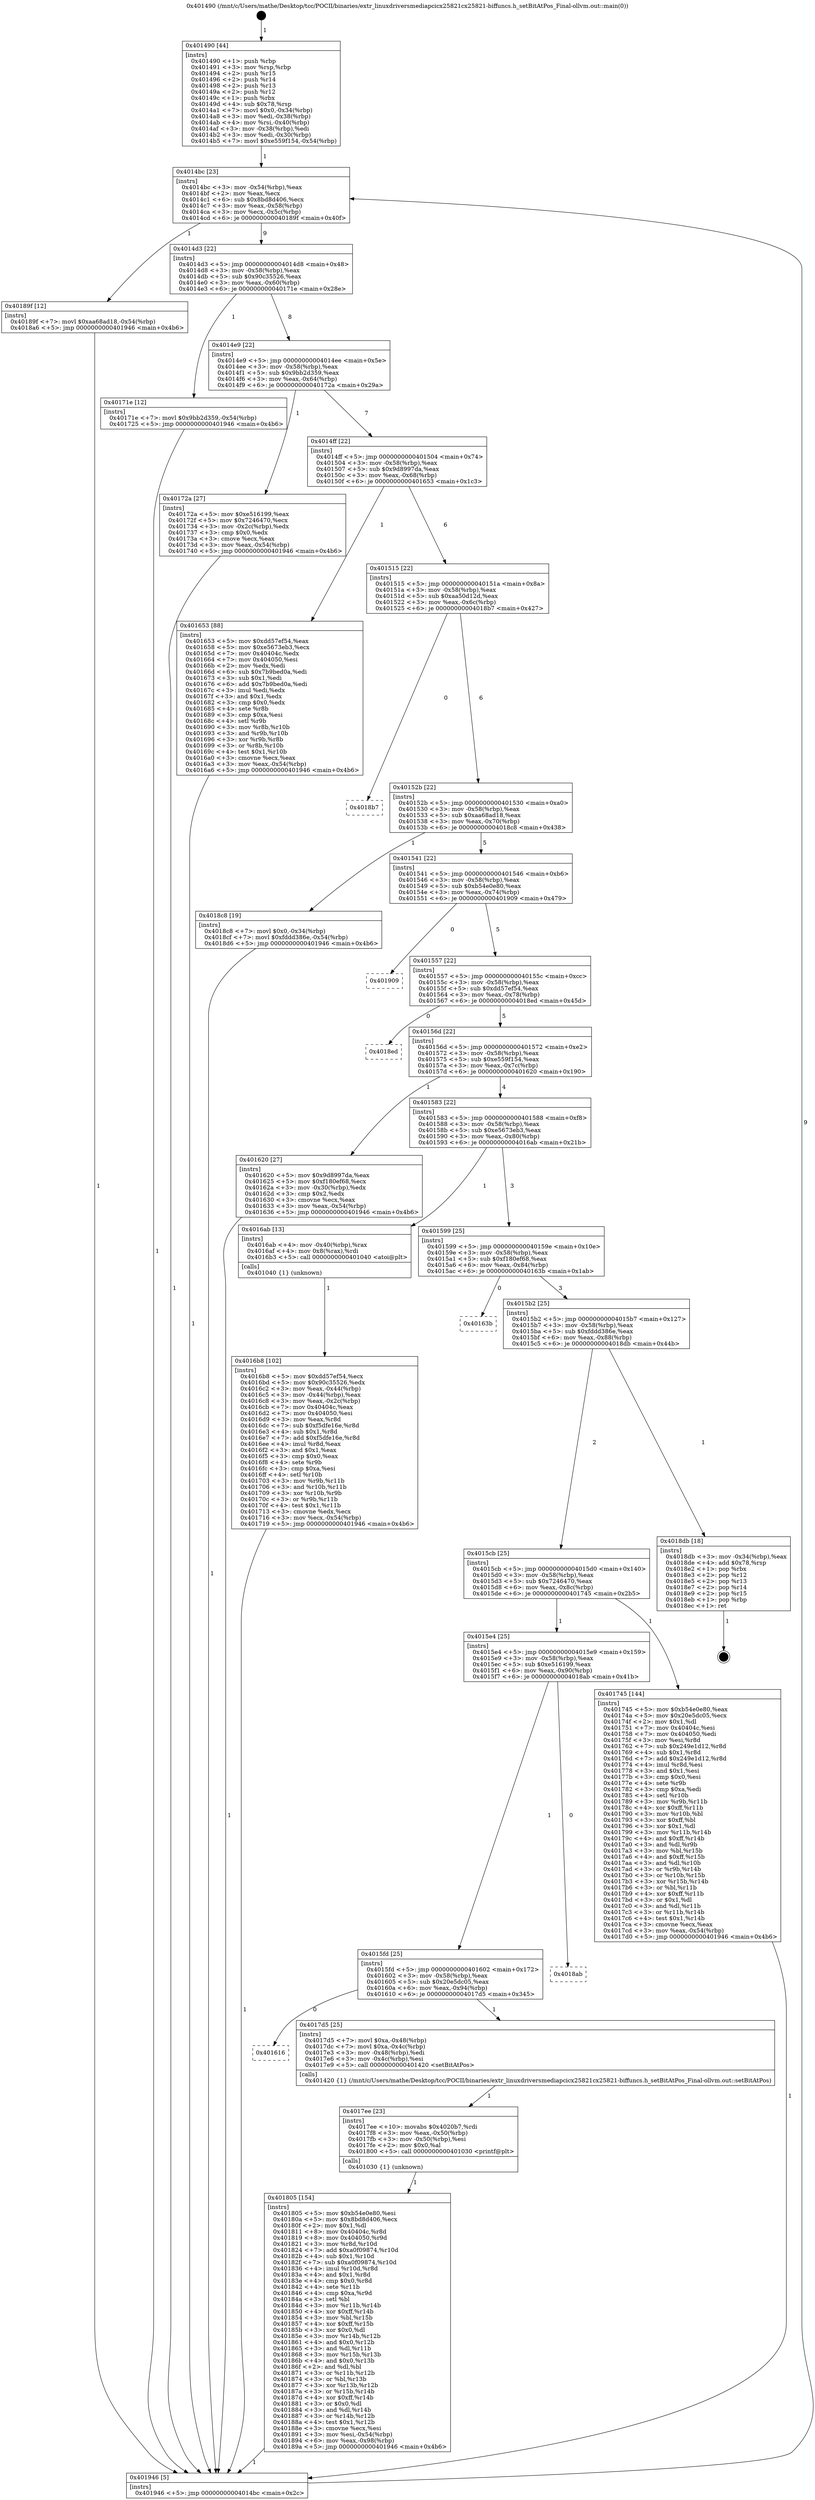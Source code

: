 digraph "0x401490" {
  label = "0x401490 (/mnt/c/Users/mathe/Desktop/tcc/POCII/binaries/extr_linuxdriversmediapcicx25821cx25821-biffuncs.h_setBitAtPos_Final-ollvm.out::main(0))"
  labelloc = "t"
  node[shape=record]

  Entry [label="",width=0.3,height=0.3,shape=circle,fillcolor=black,style=filled]
  "0x4014bc" [label="{
     0x4014bc [23]\l
     | [instrs]\l
     &nbsp;&nbsp;0x4014bc \<+3\>: mov -0x54(%rbp),%eax\l
     &nbsp;&nbsp;0x4014bf \<+2\>: mov %eax,%ecx\l
     &nbsp;&nbsp;0x4014c1 \<+6\>: sub $0x8bd8d406,%ecx\l
     &nbsp;&nbsp;0x4014c7 \<+3\>: mov %eax,-0x58(%rbp)\l
     &nbsp;&nbsp;0x4014ca \<+3\>: mov %ecx,-0x5c(%rbp)\l
     &nbsp;&nbsp;0x4014cd \<+6\>: je 000000000040189f \<main+0x40f\>\l
  }"]
  "0x40189f" [label="{
     0x40189f [12]\l
     | [instrs]\l
     &nbsp;&nbsp;0x40189f \<+7\>: movl $0xaa68ad18,-0x54(%rbp)\l
     &nbsp;&nbsp;0x4018a6 \<+5\>: jmp 0000000000401946 \<main+0x4b6\>\l
  }"]
  "0x4014d3" [label="{
     0x4014d3 [22]\l
     | [instrs]\l
     &nbsp;&nbsp;0x4014d3 \<+5\>: jmp 00000000004014d8 \<main+0x48\>\l
     &nbsp;&nbsp;0x4014d8 \<+3\>: mov -0x58(%rbp),%eax\l
     &nbsp;&nbsp;0x4014db \<+5\>: sub $0x90c35526,%eax\l
     &nbsp;&nbsp;0x4014e0 \<+3\>: mov %eax,-0x60(%rbp)\l
     &nbsp;&nbsp;0x4014e3 \<+6\>: je 000000000040171e \<main+0x28e\>\l
  }"]
  Exit [label="",width=0.3,height=0.3,shape=circle,fillcolor=black,style=filled,peripheries=2]
  "0x40171e" [label="{
     0x40171e [12]\l
     | [instrs]\l
     &nbsp;&nbsp;0x40171e \<+7\>: movl $0x9bb2d359,-0x54(%rbp)\l
     &nbsp;&nbsp;0x401725 \<+5\>: jmp 0000000000401946 \<main+0x4b6\>\l
  }"]
  "0x4014e9" [label="{
     0x4014e9 [22]\l
     | [instrs]\l
     &nbsp;&nbsp;0x4014e9 \<+5\>: jmp 00000000004014ee \<main+0x5e\>\l
     &nbsp;&nbsp;0x4014ee \<+3\>: mov -0x58(%rbp),%eax\l
     &nbsp;&nbsp;0x4014f1 \<+5\>: sub $0x9bb2d359,%eax\l
     &nbsp;&nbsp;0x4014f6 \<+3\>: mov %eax,-0x64(%rbp)\l
     &nbsp;&nbsp;0x4014f9 \<+6\>: je 000000000040172a \<main+0x29a\>\l
  }"]
  "0x401805" [label="{
     0x401805 [154]\l
     | [instrs]\l
     &nbsp;&nbsp;0x401805 \<+5\>: mov $0xb54e0e80,%esi\l
     &nbsp;&nbsp;0x40180a \<+5\>: mov $0x8bd8d406,%ecx\l
     &nbsp;&nbsp;0x40180f \<+2\>: mov $0x1,%dl\l
     &nbsp;&nbsp;0x401811 \<+8\>: mov 0x40404c,%r8d\l
     &nbsp;&nbsp;0x401819 \<+8\>: mov 0x404050,%r9d\l
     &nbsp;&nbsp;0x401821 \<+3\>: mov %r8d,%r10d\l
     &nbsp;&nbsp;0x401824 \<+7\>: add $0xa0f09874,%r10d\l
     &nbsp;&nbsp;0x40182b \<+4\>: sub $0x1,%r10d\l
     &nbsp;&nbsp;0x40182f \<+7\>: sub $0xa0f09874,%r10d\l
     &nbsp;&nbsp;0x401836 \<+4\>: imul %r10d,%r8d\l
     &nbsp;&nbsp;0x40183a \<+4\>: and $0x1,%r8d\l
     &nbsp;&nbsp;0x40183e \<+4\>: cmp $0x0,%r8d\l
     &nbsp;&nbsp;0x401842 \<+4\>: sete %r11b\l
     &nbsp;&nbsp;0x401846 \<+4\>: cmp $0xa,%r9d\l
     &nbsp;&nbsp;0x40184a \<+3\>: setl %bl\l
     &nbsp;&nbsp;0x40184d \<+3\>: mov %r11b,%r14b\l
     &nbsp;&nbsp;0x401850 \<+4\>: xor $0xff,%r14b\l
     &nbsp;&nbsp;0x401854 \<+3\>: mov %bl,%r15b\l
     &nbsp;&nbsp;0x401857 \<+4\>: xor $0xff,%r15b\l
     &nbsp;&nbsp;0x40185b \<+3\>: xor $0x0,%dl\l
     &nbsp;&nbsp;0x40185e \<+3\>: mov %r14b,%r12b\l
     &nbsp;&nbsp;0x401861 \<+4\>: and $0x0,%r12b\l
     &nbsp;&nbsp;0x401865 \<+3\>: and %dl,%r11b\l
     &nbsp;&nbsp;0x401868 \<+3\>: mov %r15b,%r13b\l
     &nbsp;&nbsp;0x40186b \<+4\>: and $0x0,%r13b\l
     &nbsp;&nbsp;0x40186f \<+2\>: and %dl,%bl\l
     &nbsp;&nbsp;0x401871 \<+3\>: or %r11b,%r12b\l
     &nbsp;&nbsp;0x401874 \<+3\>: or %bl,%r13b\l
     &nbsp;&nbsp;0x401877 \<+3\>: xor %r13b,%r12b\l
     &nbsp;&nbsp;0x40187a \<+3\>: or %r15b,%r14b\l
     &nbsp;&nbsp;0x40187d \<+4\>: xor $0xff,%r14b\l
     &nbsp;&nbsp;0x401881 \<+3\>: or $0x0,%dl\l
     &nbsp;&nbsp;0x401884 \<+3\>: and %dl,%r14b\l
     &nbsp;&nbsp;0x401887 \<+3\>: or %r14b,%r12b\l
     &nbsp;&nbsp;0x40188a \<+4\>: test $0x1,%r12b\l
     &nbsp;&nbsp;0x40188e \<+3\>: cmovne %ecx,%esi\l
     &nbsp;&nbsp;0x401891 \<+3\>: mov %esi,-0x54(%rbp)\l
     &nbsp;&nbsp;0x401894 \<+6\>: mov %eax,-0x98(%rbp)\l
     &nbsp;&nbsp;0x40189a \<+5\>: jmp 0000000000401946 \<main+0x4b6\>\l
  }"]
  "0x40172a" [label="{
     0x40172a [27]\l
     | [instrs]\l
     &nbsp;&nbsp;0x40172a \<+5\>: mov $0xe516199,%eax\l
     &nbsp;&nbsp;0x40172f \<+5\>: mov $0x7246470,%ecx\l
     &nbsp;&nbsp;0x401734 \<+3\>: mov -0x2c(%rbp),%edx\l
     &nbsp;&nbsp;0x401737 \<+3\>: cmp $0x0,%edx\l
     &nbsp;&nbsp;0x40173a \<+3\>: cmove %ecx,%eax\l
     &nbsp;&nbsp;0x40173d \<+3\>: mov %eax,-0x54(%rbp)\l
     &nbsp;&nbsp;0x401740 \<+5\>: jmp 0000000000401946 \<main+0x4b6\>\l
  }"]
  "0x4014ff" [label="{
     0x4014ff [22]\l
     | [instrs]\l
     &nbsp;&nbsp;0x4014ff \<+5\>: jmp 0000000000401504 \<main+0x74\>\l
     &nbsp;&nbsp;0x401504 \<+3\>: mov -0x58(%rbp),%eax\l
     &nbsp;&nbsp;0x401507 \<+5\>: sub $0x9d8997da,%eax\l
     &nbsp;&nbsp;0x40150c \<+3\>: mov %eax,-0x68(%rbp)\l
     &nbsp;&nbsp;0x40150f \<+6\>: je 0000000000401653 \<main+0x1c3\>\l
  }"]
  "0x4017ee" [label="{
     0x4017ee [23]\l
     | [instrs]\l
     &nbsp;&nbsp;0x4017ee \<+10\>: movabs $0x4020b7,%rdi\l
     &nbsp;&nbsp;0x4017f8 \<+3\>: mov %eax,-0x50(%rbp)\l
     &nbsp;&nbsp;0x4017fb \<+3\>: mov -0x50(%rbp),%esi\l
     &nbsp;&nbsp;0x4017fe \<+2\>: mov $0x0,%al\l
     &nbsp;&nbsp;0x401800 \<+5\>: call 0000000000401030 \<printf@plt\>\l
     | [calls]\l
     &nbsp;&nbsp;0x401030 \{1\} (unknown)\l
  }"]
  "0x401653" [label="{
     0x401653 [88]\l
     | [instrs]\l
     &nbsp;&nbsp;0x401653 \<+5\>: mov $0xdd57ef54,%eax\l
     &nbsp;&nbsp;0x401658 \<+5\>: mov $0xe5673eb3,%ecx\l
     &nbsp;&nbsp;0x40165d \<+7\>: mov 0x40404c,%edx\l
     &nbsp;&nbsp;0x401664 \<+7\>: mov 0x404050,%esi\l
     &nbsp;&nbsp;0x40166b \<+2\>: mov %edx,%edi\l
     &nbsp;&nbsp;0x40166d \<+6\>: sub $0x7b9bed0a,%edi\l
     &nbsp;&nbsp;0x401673 \<+3\>: sub $0x1,%edi\l
     &nbsp;&nbsp;0x401676 \<+6\>: add $0x7b9bed0a,%edi\l
     &nbsp;&nbsp;0x40167c \<+3\>: imul %edi,%edx\l
     &nbsp;&nbsp;0x40167f \<+3\>: and $0x1,%edx\l
     &nbsp;&nbsp;0x401682 \<+3\>: cmp $0x0,%edx\l
     &nbsp;&nbsp;0x401685 \<+4\>: sete %r8b\l
     &nbsp;&nbsp;0x401689 \<+3\>: cmp $0xa,%esi\l
     &nbsp;&nbsp;0x40168c \<+4\>: setl %r9b\l
     &nbsp;&nbsp;0x401690 \<+3\>: mov %r8b,%r10b\l
     &nbsp;&nbsp;0x401693 \<+3\>: and %r9b,%r10b\l
     &nbsp;&nbsp;0x401696 \<+3\>: xor %r9b,%r8b\l
     &nbsp;&nbsp;0x401699 \<+3\>: or %r8b,%r10b\l
     &nbsp;&nbsp;0x40169c \<+4\>: test $0x1,%r10b\l
     &nbsp;&nbsp;0x4016a0 \<+3\>: cmovne %ecx,%eax\l
     &nbsp;&nbsp;0x4016a3 \<+3\>: mov %eax,-0x54(%rbp)\l
     &nbsp;&nbsp;0x4016a6 \<+5\>: jmp 0000000000401946 \<main+0x4b6\>\l
  }"]
  "0x401515" [label="{
     0x401515 [22]\l
     | [instrs]\l
     &nbsp;&nbsp;0x401515 \<+5\>: jmp 000000000040151a \<main+0x8a\>\l
     &nbsp;&nbsp;0x40151a \<+3\>: mov -0x58(%rbp),%eax\l
     &nbsp;&nbsp;0x40151d \<+5\>: sub $0xaa50d12d,%eax\l
     &nbsp;&nbsp;0x401522 \<+3\>: mov %eax,-0x6c(%rbp)\l
     &nbsp;&nbsp;0x401525 \<+6\>: je 00000000004018b7 \<main+0x427\>\l
  }"]
  "0x401616" [label="{
     0x401616\l
  }", style=dashed]
  "0x4018b7" [label="{
     0x4018b7\l
  }", style=dashed]
  "0x40152b" [label="{
     0x40152b [22]\l
     | [instrs]\l
     &nbsp;&nbsp;0x40152b \<+5\>: jmp 0000000000401530 \<main+0xa0\>\l
     &nbsp;&nbsp;0x401530 \<+3\>: mov -0x58(%rbp),%eax\l
     &nbsp;&nbsp;0x401533 \<+5\>: sub $0xaa68ad18,%eax\l
     &nbsp;&nbsp;0x401538 \<+3\>: mov %eax,-0x70(%rbp)\l
     &nbsp;&nbsp;0x40153b \<+6\>: je 00000000004018c8 \<main+0x438\>\l
  }"]
  "0x4017d5" [label="{
     0x4017d5 [25]\l
     | [instrs]\l
     &nbsp;&nbsp;0x4017d5 \<+7\>: movl $0xa,-0x48(%rbp)\l
     &nbsp;&nbsp;0x4017dc \<+7\>: movl $0xa,-0x4c(%rbp)\l
     &nbsp;&nbsp;0x4017e3 \<+3\>: mov -0x48(%rbp),%edi\l
     &nbsp;&nbsp;0x4017e6 \<+3\>: mov -0x4c(%rbp),%esi\l
     &nbsp;&nbsp;0x4017e9 \<+5\>: call 0000000000401420 \<setBitAtPos\>\l
     | [calls]\l
     &nbsp;&nbsp;0x401420 \{1\} (/mnt/c/Users/mathe/Desktop/tcc/POCII/binaries/extr_linuxdriversmediapcicx25821cx25821-biffuncs.h_setBitAtPos_Final-ollvm.out::setBitAtPos)\l
  }"]
  "0x4018c8" [label="{
     0x4018c8 [19]\l
     | [instrs]\l
     &nbsp;&nbsp;0x4018c8 \<+7\>: movl $0x0,-0x34(%rbp)\l
     &nbsp;&nbsp;0x4018cf \<+7\>: movl $0xfddd386e,-0x54(%rbp)\l
     &nbsp;&nbsp;0x4018d6 \<+5\>: jmp 0000000000401946 \<main+0x4b6\>\l
  }"]
  "0x401541" [label="{
     0x401541 [22]\l
     | [instrs]\l
     &nbsp;&nbsp;0x401541 \<+5\>: jmp 0000000000401546 \<main+0xb6\>\l
     &nbsp;&nbsp;0x401546 \<+3\>: mov -0x58(%rbp),%eax\l
     &nbsp;&nbsp;0x401549 \<+5\>: sub $0xb54e0e80,%eax\l
     &nbsp;&nbsp;0x40154e \<+3\>: mov %eax,-0x74(%rbp)\l
     &nbsp;&nbsp;0x401551 \<+6\>: je 0000000000401909 \<main+0x479\>\l
  }"]
  "0x4015fd" [label="{
     0x4015fd [25]\l
     | [instrs]\l
     &nbsp;&nbsp;0x4015fd \<+5\>: jmp 0000000000401602 \<main+0x172\>\l
     &nbsp;&nbsp;0x401602 \<+3\>: mov -0x58(%rbp),%eax\l
     &nbsp;&nbsp;0x401605 \<+5\>: sub $0x20e5dc05,%eax\l
     &nbsp;&nbsp;0x40160a \<+6\>: mov %eax,-0x94(%rbp)\l
     &nbsp;&nbsp;0x401610 \<+6\>: je 00000000004017d5 \<main+0x345\>\l
  }"]
  "0x401909" [label="{
     0x401909\l
  }", style=dashed]
  "0x401557" [label="{
     0x401557 [22]\l
     | [instrs]\l
     &nbsp;&nbsp;0x401557 \<+5\>: jmp 000000000040155c \<main+0xcc\>\l
     &nbsp;&nbsp;0x40155c \<+3\>: mov -0x58(%rbp),%eax\l
     &nbsp;&nbsp;0x40155f \<+5\>: sub $0xdd57ef54,%eax\l
     &nbsp;&nbsp;0x401564 \<+3\>: mov %eax,-0x78(%rbp)\l
     &nbsp;&nbsp;0x401567 \<+6\>: je 00000000004018ed \<main+0x45d\>\l
  }"]
  "0x4018ab" [label="{
     0x4018ab\l
  }", style=dashed]
  "0x4018ed" [label="{
     0x4018ed\l
  }", style=dashed]
  "0x40156d" [label="{
     0x40156d [22]\l
     | [instrs]\l
     &nbsp;&nbsp;0x40156d \<+5\>: jmp 0000000000401572 \<main+0xe2\>\l
     &nbsp;&nbsp;0x401572 \<+3\>: mov -0x58(%rbp),%eax\l
     &nbsp;&nbsp;0x401575 \<+5\>: sub $0xe559f154,%eax\l
     &nbsp;&nbsp;0x40157a \<+3\>: mov %eax,-0x7c(%rbp)\l
     &nbsp;&nbsp;0x40157d \<+6\>: je 0000000000401620 \<main+0x190\>\l
  }"]
  "0x4015e4" [label="{
     0x4015e4 [25]\l
     | [instrs]\l
     &nbsp;&nbsp;0x4015e4 \<+5\>: jmp 00000000004015e9 \<main+0x159\>\l
     &nbsp;&nbsp;0x4015e9 \<+3\>: mov -0x58(%rbp),%eax\l
     &nbsp;&nbsp;0x4015ec \<+5\>: sub $0xe516199,%eax\l
     &nbsp;&nbsp;0x4015f1 \<+6\>: mov %eax,-0x90(%rbp)\l
     &nbsp;&nbsp;0x4015f7 \<+6\>: je 00000000004018ab \<main+0x41b\>\l
  }"]
  "0x401620" [label="{
     0x401620 [27]\l
     | [instrs]\l
     &nbsp;&nbsp;0x401620 \<+5\>: mov $0x9d8997da,%eax\l
     &nbsp;&nbsp;0x401625 \<+5\>: mov $0xf180ef68,%ecx\l
     &nbsp;&nbsp;0x40162a \<+3\>: mov -0x30(%rbp),%edx\l
     &nbsp;&nbsp;0x40162d \<+3\>: cmp $0x2,%edx\l
     &nbsp;&nbsp;0x401630 \<+3\>: cmovne %ecx,%eax\l
     &nbsp;&nbsp;0x401633 \<+3\>: mov %eax,-0x54(%rbp)\l
     &nbsp;&nbsp;0x401636 \<+5\>: jmp 0000000000401946 \<main+0x4b6\>\l
  }"]
  "0x401583" [label="{
     0x401583 [22]\l
     | [instrs]\l
     &nbsp;&nbsp;0x401583 \<+5\>: jmp 0000000000401588 \<main+0xf8\>\l
     &nbsp;&nbsp;0x401588 \<+3\>: mov -0x58(%rbp),%eax\l
     &nbsp;&nbsp;0x40158b \<+5\>: sub $0xe5673eb3,%eax\l
     &nbsp;&nbsp;0x401590 \<+3\>: mov %eax,-0x80(%rbp)\l
     &nbsp;&nbsp;0x401593 \<+6\>: je 00000000004016ab \<main+0x21b\>\l
  }"]
  "0x401946" [label="{
     0x401946 [5]\l
     | [instrs]\l
     &nbsp;&nbsp;0x401946 \<+5\>: jmp 00000000004014bc \<main+0x2c\>\l
  }"]
  "0x401490" [label="{
     0x401490 [44]\l
     | [instrs]\l
     &nbsp;&nbsp;0x401490 \<+1\>: push %rbp\l
     &nbsp;&nbsp;0x401491 \<+3\>: mov %rsp,%rbp\l
     &nbsp;&nbsp;0x401494 \<+2\>: push %r15\l
     &nbsp;&nbsp;0x401496 \<+2\>: push %r14\l
     &nbsp;&nbsp;0x401498 \<+2\>: push %r13\l
     &nbsp;&nbsp;0x40149a \<+2\>: push %r12\l
     &nbsp;&nbsp;0x40149c \<+1\>: push %rbx\l
     &nbsp;&nbsp;0x40149d \<+4\>: sub $0x78,%rsp\l
     &nbsp;&nbsp;0x4014a1 \<+7\>: movl $0x0,-0x34(%rbp)\l
     &nbsp;&nbsp;0x4014a8 \<+3\>: mov %edi,-0x38(%rbp)\l
     &nbsp;&nbsp;0x4014ab \<+4\>: mov %rsi,-0x40(%rbp)\l
     &nbsp;&nbsp;0x4014af \<+3\>: mov -0x38(%rbp),%edi\l
     &nbsp;&nbsp;0x4014b2 \<+3\>: mov %edi,-0x30(%rbp)\l
     &nbsp;&nbsp;0x4014b5 \<+7\>: movl $0xe559f154,-0x54(%rbp)\l
  }"]
  "0x401745" [label="{
     0x401745 [144]\l
     | [instrs]\l
     &nbsp;&nbsp;0x401745 \<+5\>: mov $0xb54e0e80,%eax\l
     &nbsp;&nbsp;0x40174a \<+5\>: mov $0x20e5dc05,%ecx\l
     &nbsp;&nbsp;0x40174f \<+2\>: mov $0x1,%dl\l
     &nbsp;&nbsp;0x401751 \<+7\>: mov 0x40404c,%esi\l
     &nbsp;&nbsp;0x401758 \<+7\>: mov 0x404050,%edi\l
     &nbsp;&nbsp;0x40175f \<+3\>: mov %esi,%r8d\l
     &nbsp;&nbsp;0x401762 \<+7\>: sub $0x249e1d12,%r8d\l
     &nbsp;&nbsp;0x401769 \<+4\>: sub $0x1,%r8d\l
     &nbsp;&nbsp;0x40176d \<+7\>: add $0x249e1d12,%r8d\l
     &nbsp;&nbsp;0x401774 \<+4\>: imul %r8d,%esi\l
     &nbsp;&nbsp;0x401778 \<+3\>: and $0x1,%esi\l
     &nbsp;&nbsp;0x40177b \<+3\>: cmp $0x0,%esi\l
     &nbsp;&nbsp;0x40177e \<+4\>: sete %r9b\l
     &nbsp;&nbsp;0x401782 \<+3\>: cmp $0xa,%edi\l
     &nbsp;&nbsp;0x401785 \<+4\>: setl %r10b\l
     &nbsp;&nbsp;0x401789 \<+3\>: mov %r9b,%r11b\l
     &nbsp;&nbsp;0x40178c \<+4\>: xor $0xff,%r11b\l
     &nbsp;&nbsp;0x401790 \<+3\>: mov %r10b,%bl\l
     &nbsp;&nbsp;0x401793 \<+3\>: xor $0xff,%bl\l
     &nbsp;&nbsp;0x401796 \<+3\>: xor $0x1,%dl\l
     &nbsp;&nbsp;0x401799 \<+3\>: mov %r11b,%r14b\l
     &nbsp;&nbsp;0x40179c \<+4\>: and $0xff,%r14b\l
     &nbsp;&nbsp;0x4017a0 \<+3\>: and %dl,%r9b\l
     &nbsp;&nbsp;0x4017a3 \<+3\>: mov %bl,%r15b\l
     &nbsp;&nbsp;0x4017a6 \<+4\>: and $0xff,%r15b\l
     &nbsp;&nbsp;0x4017aa \<+3\>: and %dl,%r10b\l
     &nbsp;&nbsp;0x4017ad \<+3\>: or %r9b,%r14b\l
     &nbsp;&nbsp;0x4017b0 \<+3\>: or %r10b,%r15b\l
     &nbsp;&nbsp;0x4017b3 \<+3\>: xor %r15b,%r14b\l
     &nbsp;&nbsp;0x4017b6 \<+3\>: or %bl,%r11b\l
     &nbsp;&nbsp;0x4017b9 \<+4\>: xor $0xff,%r11b\l
     &nbsp;&nbsp;0x4017bd \<+3\>: or $0x1,%dl\l
     &nbsp;&nbsp;0x4017c0 \<+3\>: and %dl,%r11b\l
     &nbsp;&nbsp;0x4017c3 \<+3\>: or %r11b,%r14b\l
     &nbsp;&nbsp;0x4017c6 \<+4\>: test $0x1,%r14b\l
     &nbsp;&nbsp;0x4017ca \<+3\>: cmovne %ecx,%eax\l
     &nbsp;&nbsp;0x4017cd \<+3\>: mov %eax,-0x54(%rbp)\l
     &nbsp;&nbsp;0x4017d0 \<+5\>: jmp 0000000000401946 \<main+0x4b6\>\l
  }"]
  "0x4016ab" [label="{
     0x4016ab [13]\l
     | [instrs]\l
     &nbsp;&nbsp;0x4016ab \<+4\>: mov -0x40(%rbp),%rax\l
     &nbsp;&nbsp;0x4016af \<+4\>: mov 0x8(%rax),%rdi\l
     &nbsp;&nbsp;0x4016b3 \<+5\>: call 0000000000401040 \<atoi@plt\>\l
     | [calls]\l
     &nbsp;&nbsp;0x401040 \{1\} (unknown)\l
  }"]
  "0x401599" [label="{
     0x401599 [25]\l
     | [instrs]\l
     &nbsp;&nbsp;0x401599 \<+5\>: jmp 000000000040159e \<main+0x10e\>\l
     &nbsp;&nbsp;0x40159e \<+3\>: mov -0x58(%rbp),%eax\l
     &nbsp;&nbsp;0x4015a1 \<+5\>: sub $0xf180ef68,%eax\l
     &nbsp;&nbsp;0x4015a6 \<+6\>: mov %eax,-0x84(%rbp)\l
     &nbsp;&nbsp;0x4015ac \<+6\>: je 000000000040163b \<main+0x1ab\>\l
  }"]
  "0x4016b8" [label="{
     0x4016b8 [102]\l
     | [instrs]\l
     &nbsp;&nbsp;0x4016b8 \<+5\>: mov $0xdd57ef54,%ecx\l
     &nbsp;&nbsp;0x4016bd \<+5\>: mov $0x90c35526,%edx\l
     &nbsp;&nbsp;0x4016c2 \<+3\>: mov %eax,-0x44(%rbp)\l
     &nbsp;&nbsp;0x4016c5 \<+3\>: mov -0x44(%rbp),%eax\l
     &nbsp;&nbsp;0x4016c8 \<+3\>: mov %eax,-0x2c(%rbp)\l
     &nbsp;&nbsp;0x4016cb \<+7\>: mov 0x40404c,%eax\l
     &nbsp;&nbsp;0x4016d2 \<+7\>: mov 0x404050,%esi\l
     &nbsp;&nbsp;0x4016d9 \<+3\>: mov %eax,%r8d\l
     &nbsp;&nbsp;0x4016dc \<+7\>: sub $0xf5dfe16e,%r8d\l
     &nbsp;&nbsp;0x4016e3 \<+4\>: sub $0x1,%r8d\l
     &nbsp;&nbsp;0x4016e7 \<+7\>: add $0xf5dfe16e,%r8d\l
     &nbsp;&nbsp;0x4016ee \<+4\>: imul %r8d,%eax\l
     &nbsp;&nbsp;0x4016f2 \<+3\>: and $0x1,%eax\l
     &nbsp;&nbsp;0x4016f5 \<+3\>: cmp $0x0,%eax\l
     &nbsp;&nbsp;0x4016f8 \<+4\>: sete %r9b\l
     &nbsp;&nbsp;0x4016fc \<+3\>: cmp $0xa,%esi\l
     &nbsp;&nbsp;0x4016ff \<+4\>: setl %r10b\l
     &nbsp;&nbsp;0x401703 \<+3\>: mov %r9b,%r11b\l
     &nbsp;&nbsp;0x401706 \<+3\>: and %r10b,%r11b\l
     &nbsp;&nbsp;0x401709 \<+3\>: xor %r10b,%r9b\l
     &nbsp;&nbsp;0x40170c \<+3\>: or %r9b,%r11b\l
     &nbsp;&nbsp;0x40170f \<+4\>: test $0x1,%r11b\l
     &nbsp;&nbsp;0x401713 \<+3\>: cmovne %edx,%ecx\l
     &nbsp;&nbsp;0x401716 \<+3\>: mov %ecx,-0x54(%rbp)\l
     &nbsp;&nbsp;0x401719 \<+5\>: jmp 0000000000401946 \<main+0x4b6\>\l
  }"]
  "0x4015cb" [label="{
     0x4015cb [25]\l
     | [instrs]\l
     &nbsp;&nbsp;0x4015cb \<+5\>: jmp 00000000004015d0 \<main+0x140\>\l
     &nbsp;&nbsp;0x4015d0 \<+3\>: mov -0x58(%rbp),%eax\l
     &nbsp;&nbsp;0x4015d3 \<+5\>: sub $0x7246470,%eax\l
     &nbsp;&nbsp;0x4015d8 \<+6\>: mov %eax,-0x8c(%rbp)\l
     &nbsp;&nbsp;0x4015de \<+6\>: je 0000000000401745 \<main+0x2b5\>\l
  }"]
  "0x40163b" [label="{
     0x40163b\l
  }", style=dashed]
  "0x4015b2" [label="{
     0x4015b2 [25]\l
     | [instrs]\l
     &nbsp;&nbsp;0x4015b2 \<+5\>: jmp 00000000004015b7 \<main+0x127\>\l
     &nbsp;&nbsp;0x4015b7 \<+3\>: mov -0x58(%rbp),%eax\l
     &nbsp;&nbsp;0x4015ba \<+5\>: sub $0xfddd386e,%eax\l
     &nbsp;&nbsp;0x4015bf \<+6\>: mov %eax,-0x88(%rbp)\l
     &nbsp;&nbsp;0x4015c5 \<+6\>: je 00000000004018db \<main+0x44b\>\l
  }"]
  "0x4018db" [label="{
     0x4018db [18]\l
     | [instrs]\l
     &nbsp;&nbsp;0x4018db \<+3\>: mov -0x34(%rbp),%eax\l
     &nbsp;&nbsp;0x4018de \<+4\>: add $0x78,%rsp\l
     &nbsp;&nbsp;0x4018e2 \<+1\>: pop %rbx\l
     &nbsp;&nbsp;0x4018e3 \<+2\>: pop %r12\l
     &nbsp;&nbsp;0x4018e5 \<+2\>: pop %r13\l
     &nbsp;&nbsp;0x4018e7 \<+2\>: pop %r14\l
     &nbsp;&nbsp;0x4018e9 \<+2\>: pop %r15\l
     &nbsp;&nbsp;0x4018eb \<+1\>: pop %rbp\l
     &nbsp;&nbsp;0x4018ec \<+1\>: ret\l
  }"]
  Entry -> "0x401490" [label=" 1"]
  "0x4014bc" -> "0x40189f" [label=" 1"]
  "0x4014bc" -> "0x4014d3" [label=" 9"]
  "0x4018db" -> Exit [label=" 1"]
  "0x4014d3" -> "0x40171e" [label=" 1"]
  "0x4014d3" -> "0x4014e9" [label=" 8"]
  "0x4018c8" -> "0x401946" [label=" 1"]
  "0x4014e9" -> "0x40172a" [label=" 1"]
  "0x4014e9" -> "0x4014ff" [label=" 7"]
  "0x40189f" -> "0x401946" [label=" 1"]
  "0x4014ff" -> "0x401653" [label=" 1"]
  "0x4014ff" -> "0x401515" [label=" 6"]
  "0x401805" -> "0x401946" [label=" 1"]
  "0x401515" -> "0x4018b7" [label=" 0"]
  "0x401515" -> "0x40152b" [label=" 6"]
  "0x4017ee" -> "0x401805" [label=" 1"]
  "0x40152b" -> "0x4018c8" [label=" 1"]
  "0x40152b" -> "0x401541" [label=" 5"]
  "0x4017d5" -> "0x4017ee" [label=" 1"]
  "0x401541" -> "0x401909" [label=" 0"]
  "0x401541" -> "0x401557" [label=" 5"]
  "0x4015fd" -> "0x4017d5" [label=" 1"]
  "0x401557" -> "0x4018ed" [label=" 0"]
  "0x401557" -> "0x40156d" [label=" 5"]
  "0x4015fd" -> "0x401616" [label=" 0"]
  "0x40156d" -> "0x401620" [label=" 1"]
  "0x40156d" -> "0x401583" [label=" 4"]
  "0x401620" -> "0x401946" [label=" 1"]
  "0x401490" -> "0x4014bc" [label=" 1"]
  "0x401946" -> "0x4014bc" [label=" 9"]
  "0x401653" -> "0x401946" [label=" 1"]
  "0x4015e4" -> "0x4018ab" [label=" 0"]
  "0x401583" -> "0x4016ab" [label=" 1"]
  "0x401583" -> "0x401599" [label=" 3"]
  "0x4016ab" -> "0x4016b8" [label=" 1"]
  "0x4016b8" -> "0x401946" [label=" 1"]
  "0x40171e" -> "0x401946" [label=" 1"]
  "0x40172a" -> "0x401946" [label=" 1"]
  "0x4015e4" -> "0x4015fd" [label=" 1"]
  "0x401599" -> "0x40163b" [label=" 0"]
  "0x401599" -> "0x4015b2" [label=" 3"]
  "0x4015cb" -> "0x4015e4" [label=" 1"]
  "0x4015b2" -> "0x4018db" [label=" 1"]
  "0x4015b2" -> "0x4015cb" [label=" 2"]
  "0x401745" -> "0x401946" [label=" 1"]
  "0x4015cb" -> "0x401745" [label=" 1"]
}
